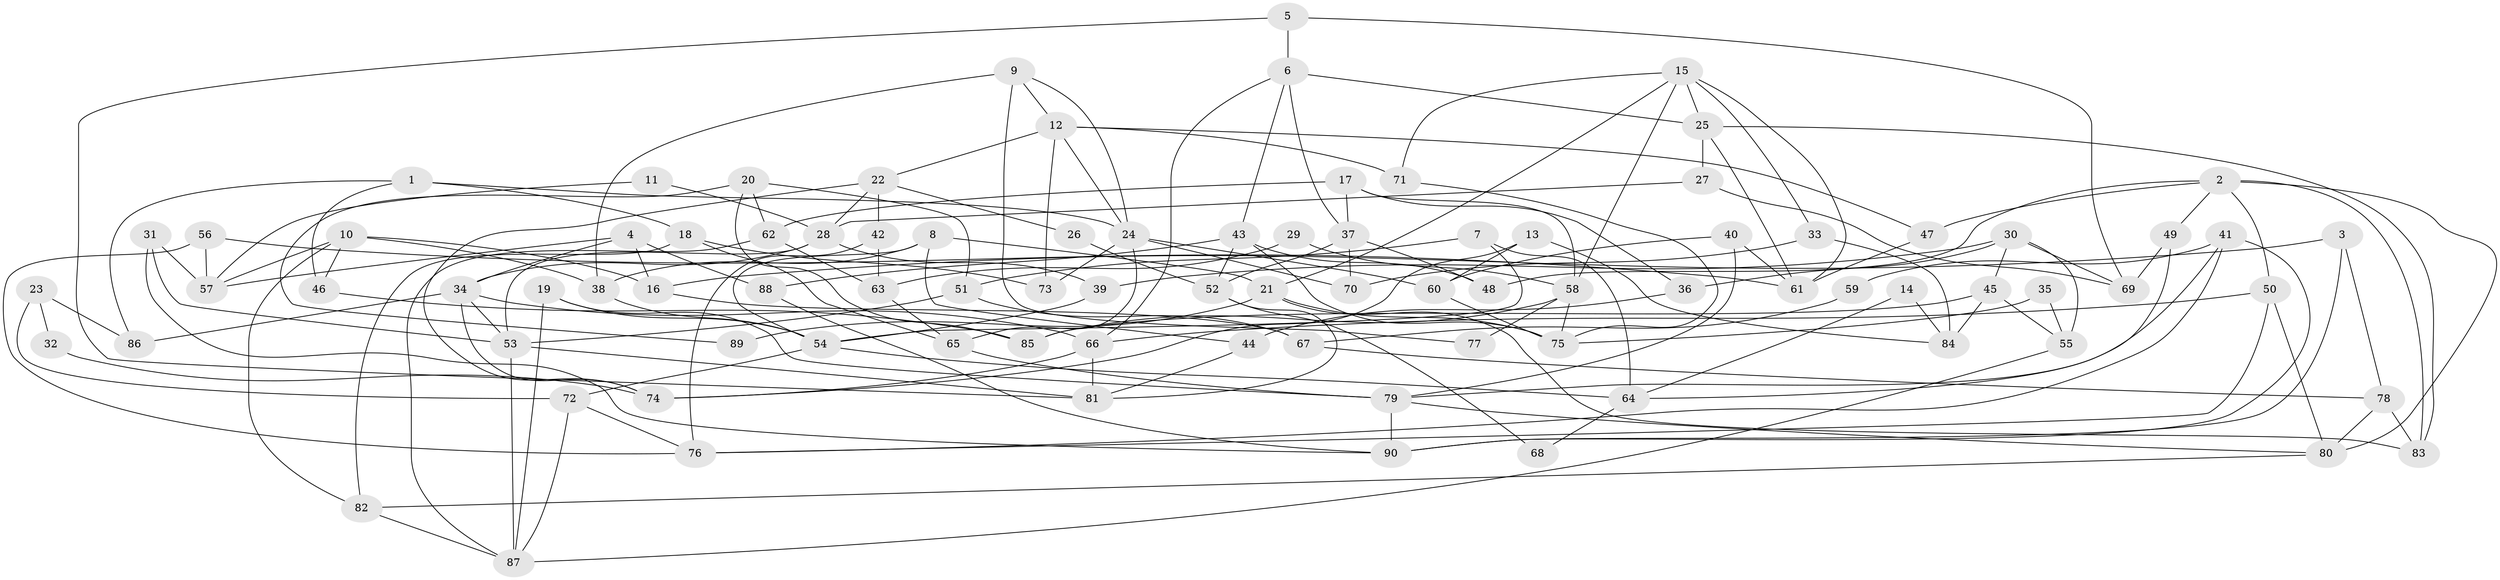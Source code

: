 // Generated by graph-tools (version 1.1) at 2025/50/03/09/25 03:50:13]
// undirected, 90 vertices, 180 edges
graph export_dot {
graph [start="1"]
  node [color=gray90,style=filled];
  1;
  2;
  3;
  4;
  5;
  6;
  7;
  8;
  9;
  10;
  11;
  12;
  13;
  14;
  15;
  16;
  17;
  18;
  19;
  20;
  21;
  22;
  23;
  24;
  25;
  26;
  27;
  28;
  29;
  30;
  31;
  32;
  33;
  34;
  35;
  36;
  37;
  38;
  39;
  40;
  41;
  42;
  43;
  44;
  45;
  46;
  47;
  48;
  49;
  50;
  51;
  52;
  53;
  54;
  55;
  56;
  57;
  58;
  59;
  60;
  61;
  62;
  63;
  64;
  65;
  66;
  67;
  68;
  69;
  70;
  71;
  72;
  73;
  74;
  75;
  76;
  77;
  78;
  79;
  80;
  81;
  82;
  83;
  84;
  85;
  86;
  87;
  88;
  89;
  90;
  1 -- 24;
  1 -- 46;
  1 -- 18;
  1 -- 86;
  2 -- 49;
  2 -- 83;
  2 -- 47;
  2 -- 48;
  2 -- 50;
  2 -- 80;
  3 -- 90;
  3 -- 16;
  3 -- 78;
  4 -- 57;
  4 -- 16;
  4 -- 34;
  4 -- 88;
  5 -- 6;
  5 -- 81;
  5 -- 69;
  6 -- 43;
  6 -- 37;
  6 -- 25;
  6 -- 66;
  7 -- 51;
  7 -- 54;
  7 -- 64;
  8 -- 21;
  8 -- 44;
  8 -- 38;
  8 -- 54;
  9 -- 12;
  9 -- 38;
  9 -- 24;
  9 -- 77;
  10 -- 82;
  10 -- 38;
  10 -- 16;
  10 -- 46;
  10 -- 57;
  11 -- 28;
  11 -- 57;
  12 -- 24;
  12 -- 22;
  12 -- 47;
  12 -- 71;
  12 -- 73;
  13 -- 60;
  13 -- 74;
  13 -- 84;
  14 -- 84;
  14 -- 64;
  15 -- 58;
  15 -- 61;
  15 -- 21;
  15 -- 25;
  15 -- 33;
  15 -- 71;
  16 -- 67;
  17 -- 62;
  17 -- 37;
  17 -- 36;
  17 -- 58;
  18 -- 65;
  18 -- 73;
  18 -- 82;
  19 -- 54;
  19 -- 87;
  19 -- 79;
  20 -- 62;
  20 -- 85;
  20 -- 51;
  20 -- 89;
  21 -- 83;
  21 -- 75;
  21 -- 89;
  22 -- 28;
  22 -- 74;
  22 -- 26;
  22 -- 42;
  23 -- 86;
  23 -- 72;
  23 -- 32;
  24 -- 73;
  24 -- 60;
  24 -- 65;
  24 -- 70;
  25 -- 27;
  25 -- 61;
  25 -- 83;
  26 -- 52;
  27 -- 28;
  27 -- 69;
  28 -- 53;
  28 -- 34;
  28 -- 39;
  29 -- 63;
  29 -- 58;
  30 -- 55;
  30 -- 69;
  30 -- 36;
  30 -- 39;
  30 -- 45;
  31 -- 57;
  31 -- 90;
  31 -- 53;
  32 -- 74;
  33 -- 70;
  33 -- 84;
  34 -- 66;
  34 -- 53;
  34 -- 74;
  34 -- 86;
  35 -- 75;
  35 -- 55;
  36 -- 44;
  37 -- 48;
  37 -- 52;
  37 -- 70;
  38 -- 54;
  39 -- 54;
  40 -- 60;
  40 -- 61;
  40 -- 79;
  41 -- 79;
  41 -- 76;
  41 -- 59;
  41 -- 90;
  42 -- 76;
  42 -- 63;
  43 -- 88;
  43 -- 75;
  43 -- 48;
  43 -- 52;
  44 -- 81;
  45 -- 84;
  45 -- 55;
  45 -- 85;
  46 -- 85;
  47 -- 61;
  49 -- 69;
  49 -- 64;
  50 -- 80;
  50 -- 66;
  50 -- 76;
  51 -- 53;
  51 -- 67;
  52 -- 81;
  52 -- 68;
  53 -- 81;
  53 -- 87;
  54 -- 64;
  54 -- 72;
  55 -- 87;
  56 -- 61;
  56 -- 76;
  56 -- 57;
  58 -- 75;
  58 -- 77;
  58 -- 85;
  59 -- 67;
  60 -- 75;
  62 -- 63;
  62 -- 87;
  63 -- 65;
  64 -- 68;
  65 -- 79;
  66 -- 74;
  66 -- 81;
  67 -- 78;
  71 -- 75;
  72 -- 87;
  72 -- 76;
  78 -- 80;
  78 -- 83;
  79 -- 80;
  79 -- 90;
  80 -- 82;
  82 -- 87;
  88 -- 90;
}
